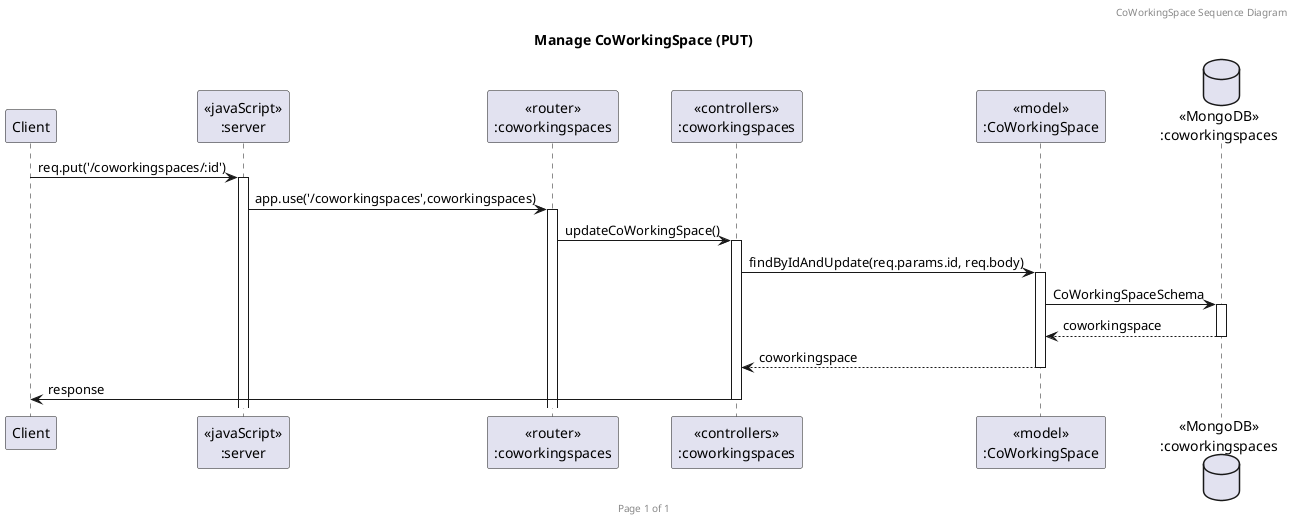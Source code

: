 @startuml Manage CoWorkingSpace (PUT)

header CoWorkingSpace Sequence Diagram
footer Page %page% of %lastpage%
title "Manage CoWorkingSpace (PUT)"

participant "Client" as client
participant "<<javaScript>>\n:server" as server
participant "<<router>>\n:coworkingspaces" as routerCoWorkingSpaces
participant "<<controllers>>\n:coworkingspaces" as controllersCoWorkingSpaces
participant "<<model>>\n:CoWorkingSpace" as modelCoWorkingSpaces
database "<<MongoDB>>\n:coworkingspaces" as CoWorkingSpacesDatabase

client->server ++:req.put('/coworkingspaces/:id')
server->routerCoWorkingSpaces ++:app.use('/coworkingspaces',coworkingspaces)
routerCoWorkingSpaces -> controllersCoWorkingSpaces ++:updateCoWorkingSpace()
controllersCoWorkingSpaces->modelCoWorkingSpaces ++:findByIdAndUpdate(req.params.id, req.body)
modelCoWorkingSpaces ->CoWorkingSpacesDatabase ++:CoWorkingSpaceSchema
CoWorkingSpacesDatabase --> modelCoWorkingSpaces --:coworkingspace
controllersCoWorkingSpaces <-- modelCoWorkingSpaces --:coworkingspace
controllersCoWorkingSpaces->client --:response

@enduml